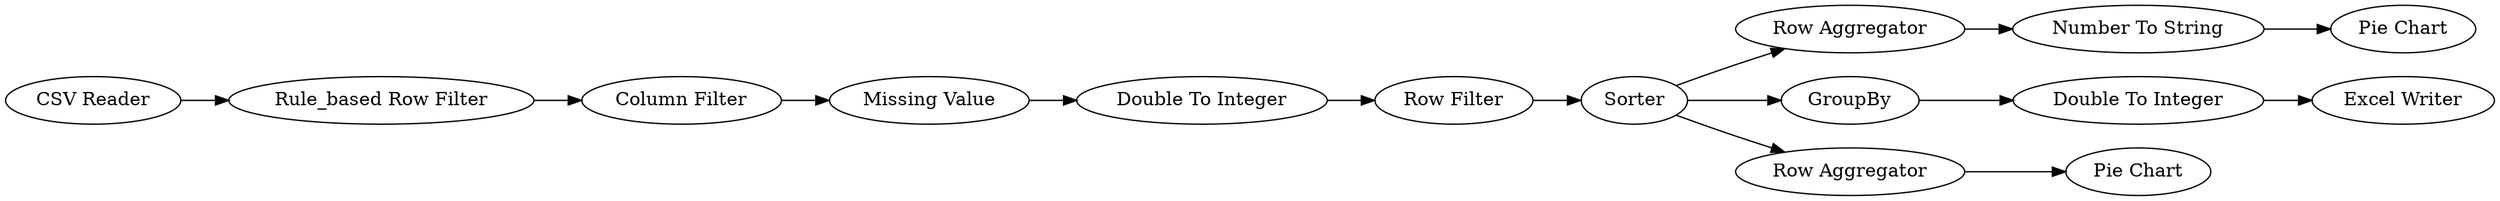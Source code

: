 digraph {
	"-1997760092626590380_40" [label="Row Filter"]
	"-1997760092626590380_45" [label="Pie Chart"]
	"-1997760092626590380_36" [label="Column Filter"]
	"-1997760092626590380_38" [label="Row Aggregator"]
	"-1997760092626590380_41" [label=Sorter]
	"-1997760092626590380_44" [label="Number To String"]
	"-1997760092626590380_37" [label=GroupBy]
	"-1997760092626590380_33" [label="CSV Reader"]
	"-1997760092626590380_34" [label="Missing Value"]
	"-1997760092626590380_47" [label="Pie Chart"]
	"-1997760092626590380_43" [label="Excel Writer"]
	"-1997760092626590380_42" [label="Double To Integer"]
	"-1997760092626590380_35" [label="Double To Integer"]
	"-1997760092626590380_13" [label="Rule_based Row Filter"]
	"-1997760092626590380_39" [label="Row Aggregator"]
	"-1997760092626590380_36" -> "-1997760092626590380_34"
	"-1997760092626590380_33" -> "-1997760092626590380_13"
	"-1997760092626590380_38" -> "-1997760092626590380_44"
	"-1997760092626590380_35" -> "-1997760092626590380_40"
	"-1997760092626590380_13" -> "-1997760092626590380_36"
	"-1997760092626590380_41" -> "-1997760092626590380_37"
	"-1997760092626590380_44" -> "-1997760092626590380_45"
	"-1997760092626590380_42" -> "-1997760092626590380_43"
	"-1997760092626590380_37" -> "-1997760092626590380_42"
	"-1997760092626590380_39" -> "-1997760092626590380_47"
	"-1997760092626590380_34" -> "-1997760092626590380_35"
	"-1997760092626590380_41" -> "-1997760092626590380_38"
	"-1997760092626590380_40" -> "-1997760092626590380_41"
	"-1997760092626590380_41" -> "-1997760092626590380_39"
	rankdir=LR
}
